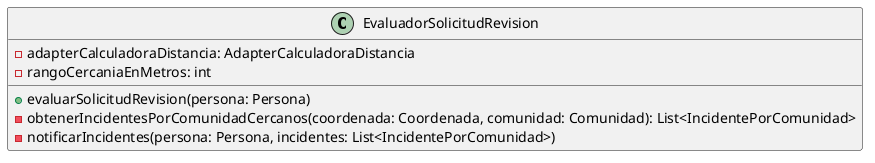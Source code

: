 @startuml
'https://plantuml.com/class-diagram
    class EvaluadorSolicitudRevision {
        - adapterCalculadoraDistancia: AdapterCalculadoraDistancia
        - rangoCercaniaEnMetros: int
        + evaluarSolicitudRevision(persona: Persona)
        - obtenerIncidentesPorComunidadCercanos(coordenada: Coordenada, comunidad: Comunidad): List<IncidentePorComunidad>
        - notificarIncidentes(persona: Persona, incidentes: List<IncidentePorComunidad>)
    }
@enduml